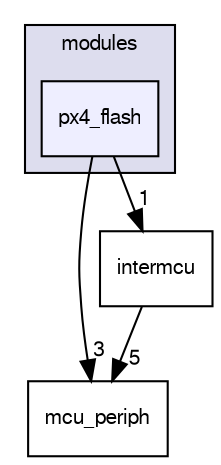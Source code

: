 digraph "sw/airborne/modules/px4_flash" {
  compound=true
  node [ fontsize="10", fontname="FreeSans"];
  edge [ labelfontsize="10", labelfontname="FreeSans"];
  subgraph clusterdir_c2abcdd6ccb39c3582929c0e3f5651c2 {
    graph [ bgcolor="#ddddee", pencolor="black", label="modules" fontname="FreeSans", fontsize="10", URL="dir_c2abcdd6ccb39c3582929c0e3f5651c2.html"]
  dir_7d07a2235bf732e635d4183f1ff4bace [shape=box, label="px4_flash", style="filled", fillcolor="#eeeeff", pencolor="black", URL="dir_7d07a2235bf732e635d4183f1ff4bace.html"];
  }
  dir_1ca43f6a116d741d80fb1d0555a2b198 [shape=box label="mcu_periph" URL="dir_1ca43f6a116d741d80fb1d0555a2b198.html"];
  dir_b59edde850f8ccf4b394776fda69f2c6 [shape=box label="intermcu" URL="dir_b59edde850f8ccf4b394776fda69f2c6.html"];
  dir_7d07a2235bf732e635d4183f1ff4bace->dir_1ca43f6a116d741d80fb1d0555a2b198 [headlabel="3", labeldistance=1.5 headhref="dir_000141_000107.html"];
  dir_7d07a2235bf732e635d4183f1ff4bace->dir_b59edde850f8ccf4b394776fda69f2c6 [headlabel="1", labeldistance=1.5 headhref="dir_000141_000165.html"];
  dir_b59edde850f8ccf4b394776fda69f2c6->dir_1ca43f6a116d741d80fb1d0555a2b198 [headlabel="5", labeldistance=1.5 headhref="dir_000165_000107.html"];
}
